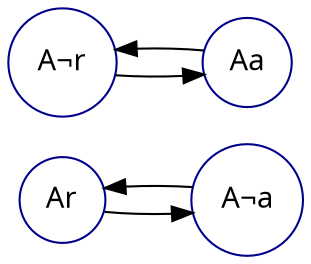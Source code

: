 digraph graphname {
	node [shape=circle size=.5 fontname=monokai color=blue4];
	rankdir="LR";
	Ar -> A¬a;
	A¬r -> Aa;
	Aa -> A¬r;
	A¬a -> Ar;
}